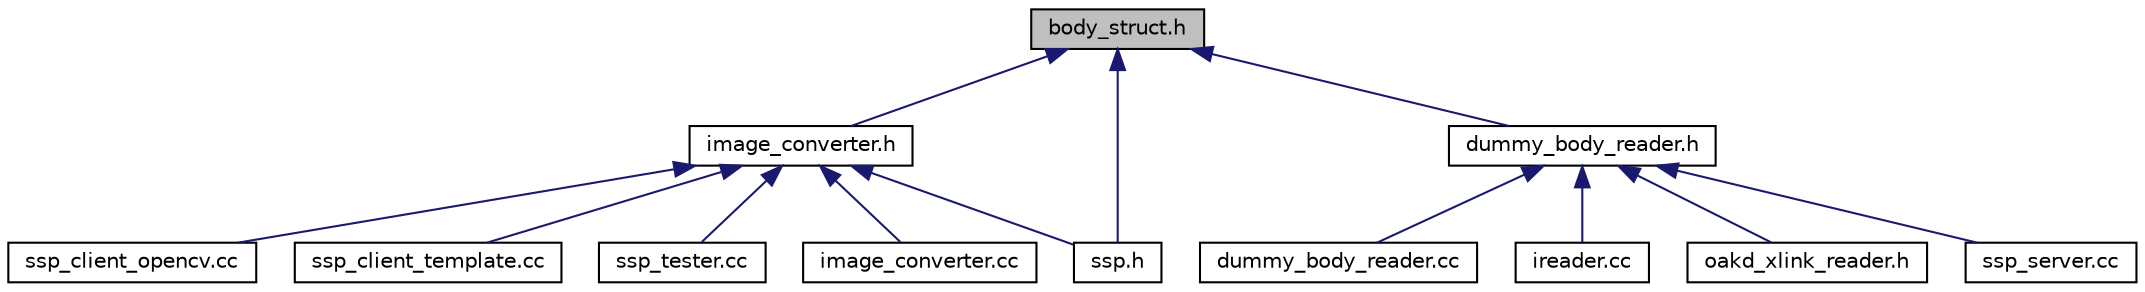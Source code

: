 digraph "body_struct.h"
{
 // LATEX_PDF_SIZE
  edge [fontname="Helvetica",fontsize="10",labelfontname="Helvetica",labelfontsize="10"];
  node [fontname="Helvetica",fontsize="10",shape=record];
  Node1 [label="body_struct.h",height=0.2,width=0.4,color="black", fillcolor="grey75", style="filled", fontcolor="black",tooltip="body struct definition. \"Body\" frame data type."];
  Node1 -> Node2 [dir="back",color="midnightblue",fontsize="10",style="solid",fontname="Helvetica"];
  Node2 [label="image_converter.h",height=0.2,width=0.4,color="black", fillcolor="white", style="filled",URL="$utils_2image__converter_8h.html",tooltip="Image converter from frame struct to opencv."];
  Node2 -> Node3 [dir="back",color="midnightblue",fontsize="10",style="solid",fontname="Helvetica"];
  Node3 [label="ssp_client_opencv.cc",height=0.2,width=0.4,color="black", fillcolor="white", style="filled",URL="$ssp__client__opencv_8cc.html",tooltip="OpenCV based ssp client client."];
  Node2 -> Node4 [dir="back",color="midnightblue",fontsize="10",style="solid",fontname="Helvetica"];
  Node4 [label="ssp_client_template.cc",height=0.2,width=0.4,color="black", fillcolor="white", style="filled",URL="$ssp__client__template_8cc.html",tooltip="Template for an SSP client."];
  Node2 -> Node5 [dir="back",color="midnightblue",fontsize="10",style="solid",fontname="Helvetica"];
  Node5 [label="ssp.h",height=0.2,width=0.4,color="black", fillcolor="white", style="filled",URL="$ssp_8h.html",tooltip=" "];
  Node2 -> Node6 [dir="back",color="midnightblue",fontsize="10",style="solid",fontname="Helvetica"];
  Node6 [label="ssp_tester.cc",height=0.2,width=0.4,color="black", fillcolor="white", style="filled",URL="$ssp__tester_8cc.html",tooltip="SSP test program."];
  Node2 -> Node7 [dir="back",color="midnightblue",fontsize="10",style="solid",fontname="Helvetica"];
  Node7 [label="image_converter.cc",height=0.2,width=0.4,color="black", fillcolor="white", style="filled",URL="$image__converter_8cc.html",tooltip="Image converter from frame struct to opencv image."];
  Node1 -> Node8 [dir="back",color="midnightblue",fontsize="10",style="solid",fontname="Helvetica"];
  Node8 [label="dummy_body_reader.h",height=0.2,width=0.4,color="black", fillcolor="white", style="filled",URL="$dummy__body__reader_8h.html",tooltip="Dumy Body Reader."];
  Node8 -> Node9 [dir="back",color="midnightblue",fontsize="10",style="solid",fontname="Helvetica"];
  Node9 [label="dummy_body_reader.cc",height=0.2,width=0.4,color="black", fillcolor="white", style="filled",URL="$dummy__body__reader_8cc.html",tooltip="Dumy Body Reader."];
  Node8 -> Node10 [dir="back",color="midnightblue",fontsize="10",style="solid",fontname="Helvetica"];
  Node10 [label="ireader.cc",height=0.2,width=0.4,color="black", fillcolor="white", style="filled",URL="$ireader_8cc.html",tooltip="IReader factory."];
  Node8 -> Node11 [dir="back",color="midnightblue",fontsize="10",style="solid",fontname="Helvetica"];
  Node11 [label="oakd_xlink_reader.h",height=0.2,width=0.4,color="black", fillcolor="white", style="filled",URL="$oakd__xlink__reader_8h_source.html",tooltip=" "];
  Node8 -> Node12 [dir="back",color="midnightblue",fontsize="10",style="solid",fontname="Helvetica"];
  Node12 [label="ssp_server.cc",height=0.2,width=0.4,color="black", fillcolor="white", style="filled",URL="$ssp__server_8cc.html",tooltip="SSP, server side."];
  Node1 -> Node5 [dir="back",color="midnightblue",fontsize="10",style="solid",fontname="Helvetica"];
}
